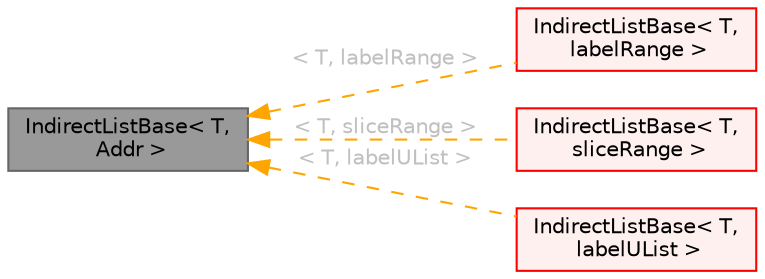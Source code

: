digraph "IndirectListBase&lt; T, Addr &gt;"
{
 // LATEX_PDF_SIZE
  bgcolor="transparent";
  edge [fontname=Helvetica,fontsize=10,labelfontname=Helvetica,labelfontsize=10];
  node [fontname=Helvetica,fontsize=10,shape=box,height=0.2,width=0.4];
  rankdir="LR";
  Node1 [id="Node000001",label="IndirectListBase\< T,\l Addr \>",height=0.2,width=0.4,color="gray40", fillcolor="grey60", style="filled", fontcolor="black",tooltip="Base for lists with indirect addressing, templated on the list contents type and the addressing type...."];
  Node1 -> Node2 [id="edge1_Node000001_Node000002",dir="back",color="orange",style="dashed",tooltip=" ",label=" \< T, labelRange \>",fontcolor="grey" ];
  Node2 [id="Node000002",label="IndirectListBase\< T,\l labelRange \>",height=0.2,width=0.4,color="red", fillcolor="#FFF0F0", style="filled",URL="$classFoam_1_1IndirectListBase.html",tooltip=" "];
  Node1 -> Node4 [id="edge2_Node000001_Node000004",dir="back",color="orange",style="dashed",tooltip=" ",label=" \< T, sliceRange \>",fontcolor="grey" ];
  Node4 [id="Node000004",label="IndirectListBase\< T,\l sliceRange \>",height=0.2,width=0.4,color="red", fillcolor="#FFF0F0", style="filled",URL="$classFoam_1_1IndirectListBase.html",tooltip=" "];
  Node1 -> Node6 [id="edge3_Node000001_Node000006",dir="back",color="orange",style="dashed",tooltip=" ",label=" \< T, labelUList \>",fontcolor="grey" ];
  Node6 [id="Node000006",label="IndirectListBase\< T,\l labelUList \>",height=0.2,width=0.4,color="red", fillcolor="#FFF0F0", style="filled",URL="$classFoam_1_1IndirectListBase.html",tooltip=" "];
}
